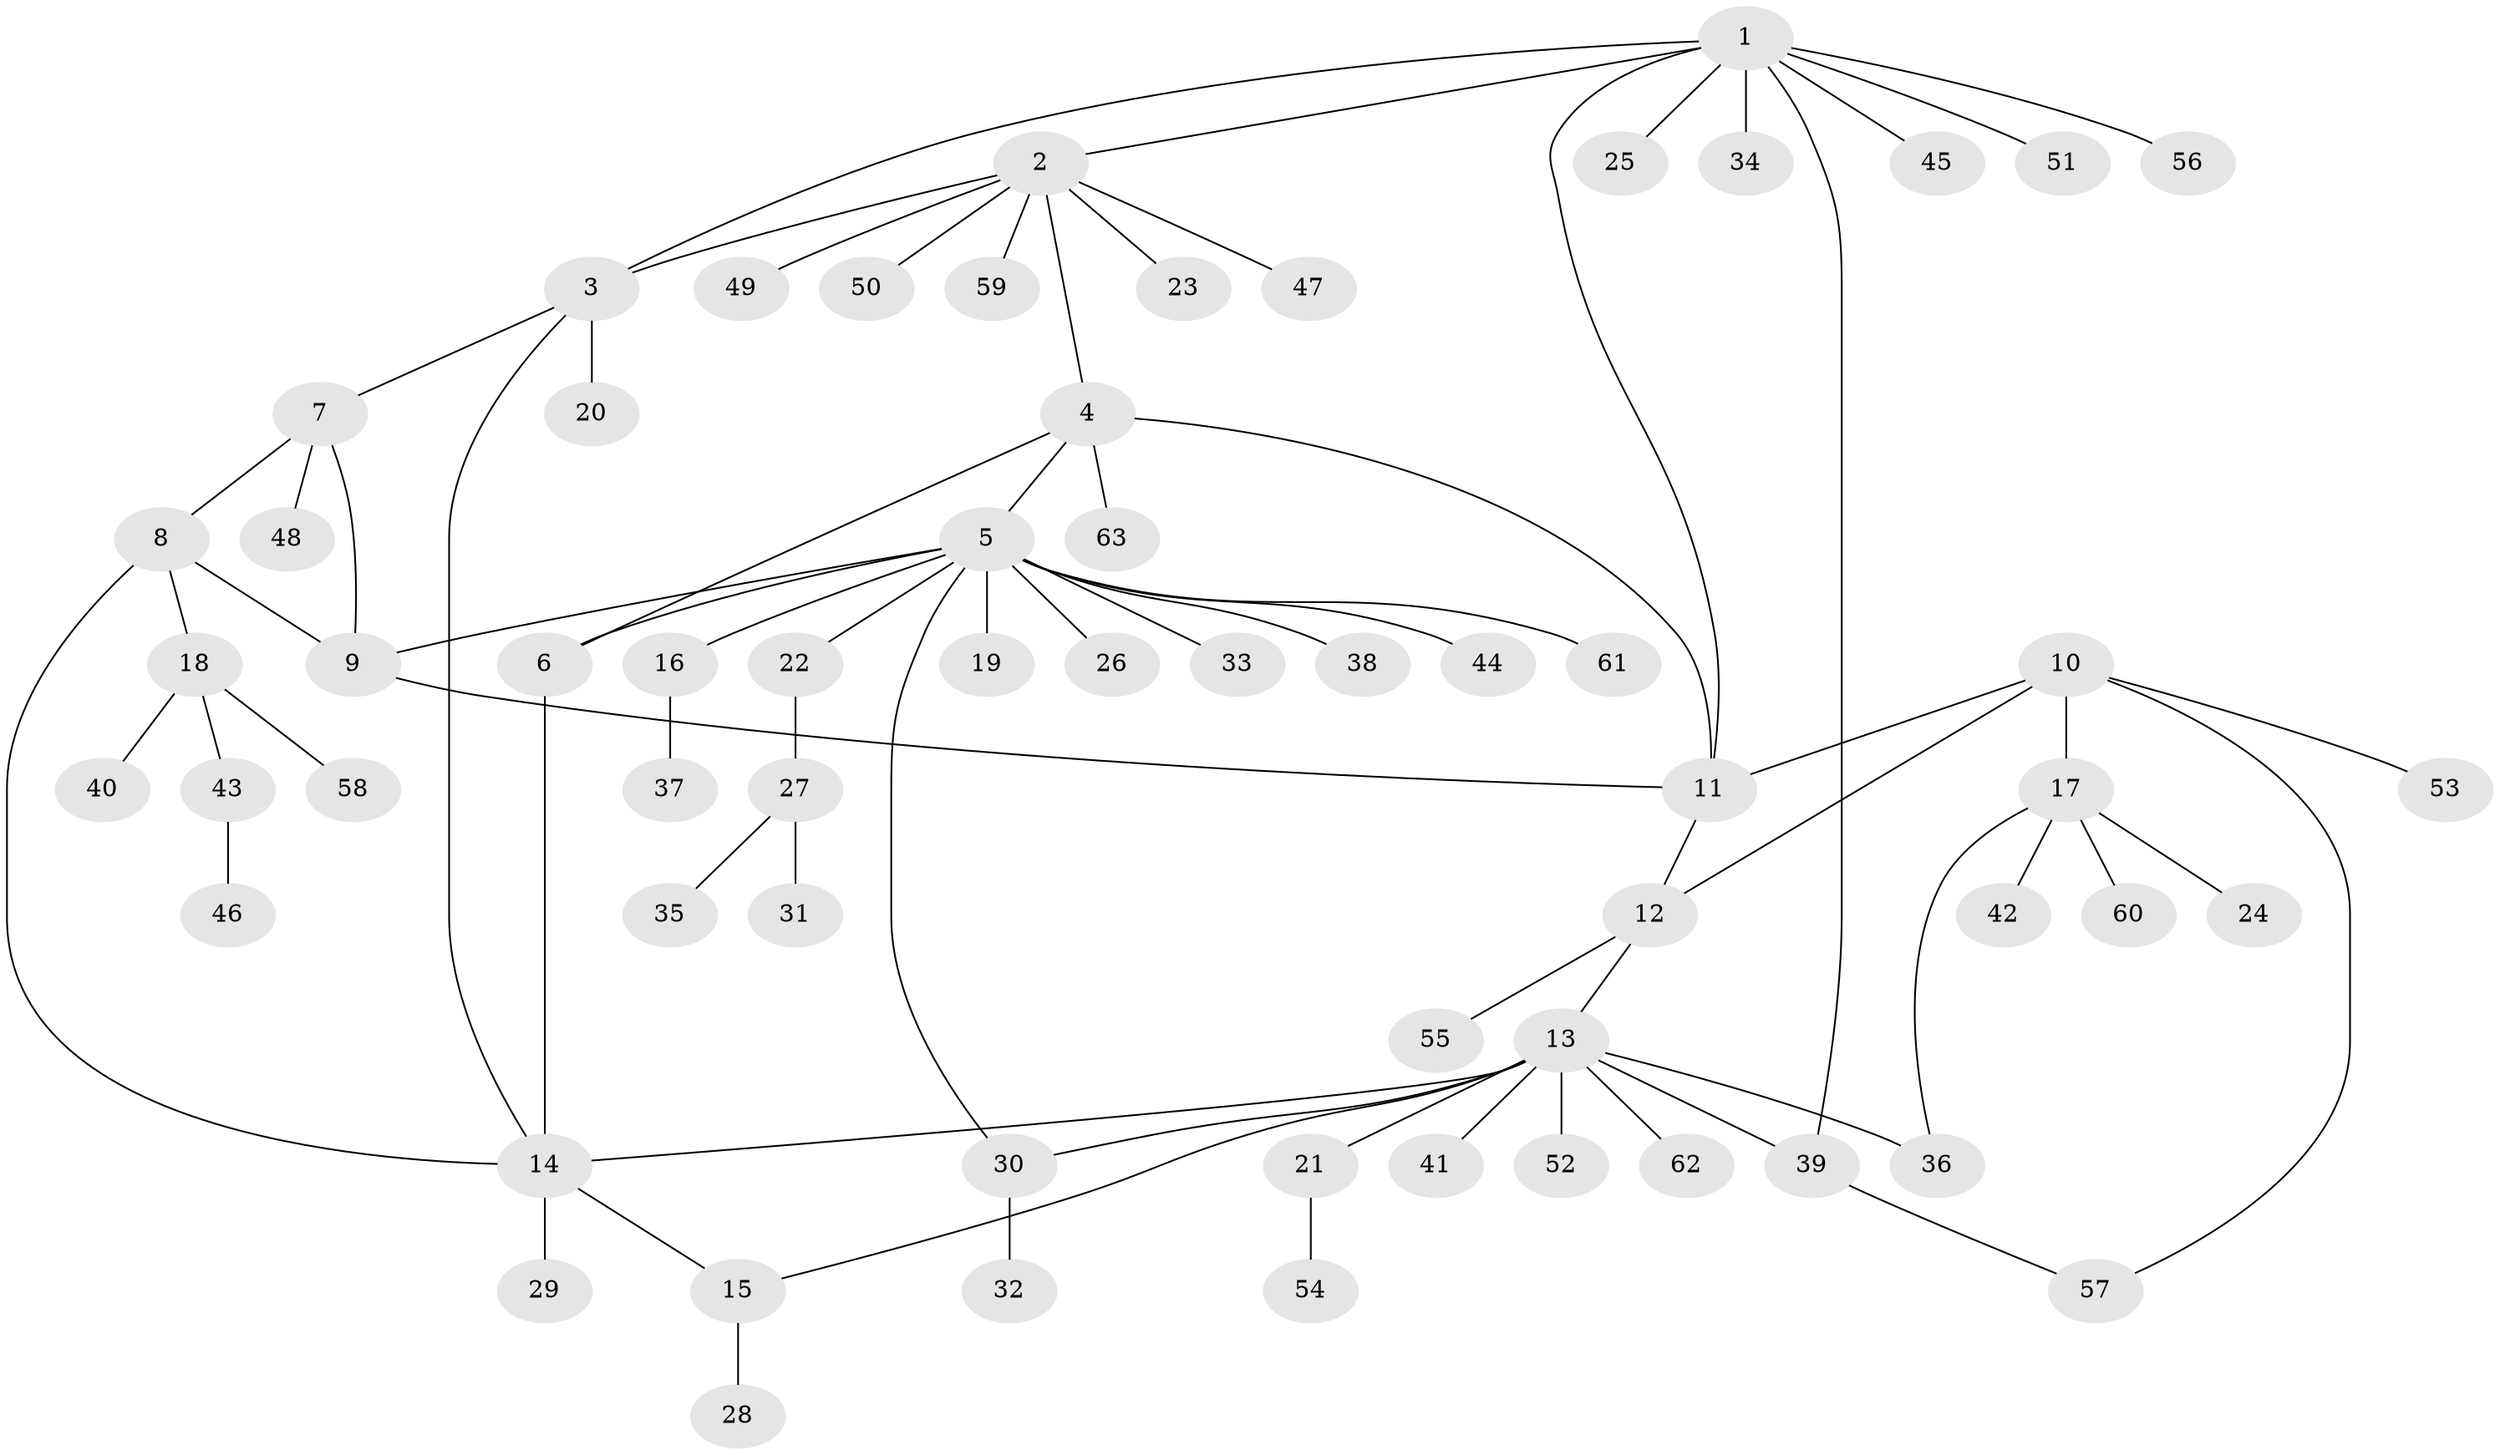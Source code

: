 // coarse degree distribution, {8: 0.020833333333333332, 7: 0.020833333333333332, 9: 0.020833333333333332, 5: 0.020833333333333332, 10: 0.041666666666666664, 3: 0.08333333333333333, 6: 0.041666666666666664, 4: 0.041666666666666664, 2: 0.10416666666666667, 1: 0.6041666666666666}
// Generated by graph-tools (version 1.1) at 2025/24/03/03/25 07:24:18]
// undirected, 63 vertices, 77 edges
graph export_dot {
graph [start="1"]
  node [color=gray90,style=filled];
  1;
  2;
  3;
  4;
  5;
  6;
  7;
  8;
  9;
  10;
  11;
  12;
  13;
  14;
  15;
  16;
  17;
  18;
  19;
  20;
  21;
  22;
  23;
  24;
  25;
  26;
  27;
  28;
  29;
  30;
  31;
  32;
  33;
  34;
  35;
  36;
  37;
  38;
  39;
  40;
  41;
  42;
  43;
  44;
  45;
  46;
  47;
  48;
  49;
  50;
  51;
  52;
  53;
  54;
  55;
  56;
  57;
  58;
  59;
  60;
  61;
  62;
  63;
  1 -- 2;
  1 -- 3;
  1 -- 11;
  1 -- 25;
  1 -- 34;
  1 -- 39;
  1 -- 45;
  1 -- 51;
  1 -- 56;
  2 -- 3;
  2 -- 4;
  2 -- 23;
  2 -- 47;
  2 -- 49;
  2 -- 50;
  2 -- 59;
  3 -- 7;
  3 -- 14;
  3 -- 20;
  4 -- 5;
  4 -- 6;
  4 -- 11;
  4 -- 63;
  5 -- 6;
  5 -- 9;
  5 -- 16;
  5 -- 19;
  5 -- 22;
  5 -- 26;
  5 -- 30;
  5 -- 33;
  5 -- 38;
  5 -- 44;
  5 -- 61;
  6 -- 14;
  7 -- 8;
  7 -- 9;
  7 -- 48;
  8 -- 9;
  8 -- 14;
  8 -- 18;
  9 -- 11;
  10 -- 11;
  10 -- 12;
  10 -- 17;
  10 -- 53;
  10 -- 57;
  11 -- 12;
  12 -- 13;
  12 -- 55;
  13 -- 14;
  13 -- 15;
  13 -- 21;
  13 -- 30;
  13 -- 36;
  13 -- 39;
  13 -- 41;
  13 -- 52;
  13 -- 62;
  14 -- 15;
  14 -- 29;
  15 -- 28;
  16 -- 37;
  17 -- 24;
  17 -- 36;
  17 -- 42;
  17 -- 60;
  18 -- 40;
  18 -- 43;
  18 -- 58;
  21 -- 54;
  22 -- 27;
  27 -- 31;
  27 -- 35;
  30 -- 32;
  39 -- 57;
  43 -- 46;
}
